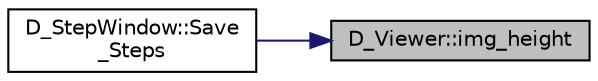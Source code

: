 digraph "D_Viewer::img_height"
{
 // LATEX_PDF_SIZE
  edge [fontname="Helvetica",fontsize="10",labelfontname="Helvetica",labelfontsize="10"];
  node [fontname="Helvetica",fontsize="10",shape=record];
  rankdir="RL";
  Node1 [label="D_Viewer::img_height",height=0.2,width=0.4,color="black", fillcolor="grey75", style="filled", fontcolor="black",tooltip=" "];
  Node1 -> Node2 [dir="back",color="midnightblue",fontsize="10",style="solid",fontname="Helvetica"];
  Node2 [label="D_StepWindow::Save\l_Steps",height=0.2,width=0.4,color="black", fillcolor="white", style="filled",URL="$class_d___step_window.html#ab038d58f6effaf9e81f45c6352a3306b",tooltip=" "];
}
